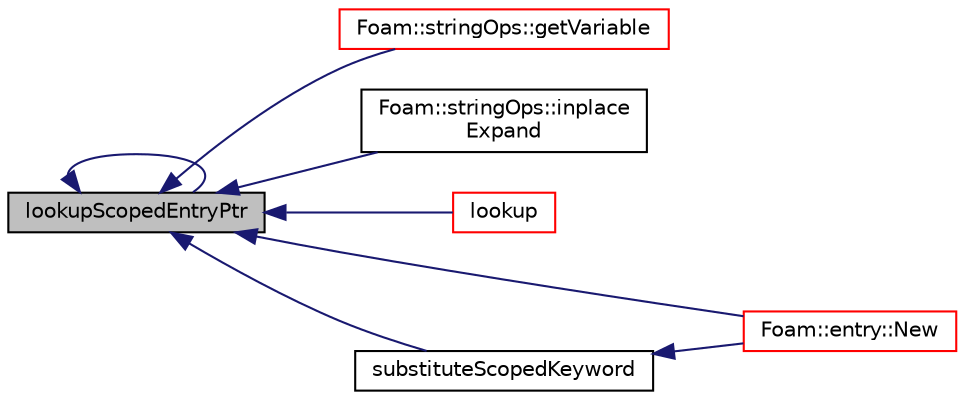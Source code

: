digraph "lookupScopedEntryPtr"
{
  bgcolor="transparent";
  edge [fontname="Helvetica",fontsize="10",labelfontname="Helvetica",labelfontsize="10"];
  node [fontname="Helvetica",fontsize="10",shape=record];
  rankdir="LR";
  Node21697 [label="lookupScopedEntryPtr",height=0.2,width=0.4,color="black", fillcolor="grey75", style="filled", fontcolor="black"];
  Node21697 -> Node21698 [dir="back",color="midnightblue",fontsize="10",style="solid",fontname="Helvetica"];
  Node21698 [label="Foam::stringOps::getVariable",height=0.2,width=0.4,color="red",URL="$a21898.html#a0b683838814d3a93044a72f190d693ed",tooltip="Get dictionary or (optionally) environment variable. "];
  Node21697 -> Node21701 [dir="back",color="midnightblue",fontsize="10",style="solid",fontname="Helvetica"];
  Node21701 [label="Foam::stringOps::inplace\lExpand",height=0.2,width=0.4,color="black",URL="$a21898.html#a26c5056d5b559d872fdd2aeaf16b9097",tooltip="Inplace expand occurences of variables according to the dictionary. "];
  Node21697 -> Node21702 [dir="back",color="midnightblue",fontsize="10",style="solid",fontname="Helvetica"];
  Node21702 [label="lookup",height=0.2,width=0.4,color="red",URL="$a27129.html#a6a0727fa523e48977e27348663def509",tooltip="Find and return an entry data stream. "];
  Node21697 -> Node21697 [dir="back",color="midnightblue",fontsize="10",style="solid",fontname="Helvetica"];
  Node21697 -> Node22601 [dir="back",color="midnightblue",fontsize="10",style="solid",fontname="Helvetica"];
  Node22601 [label="Foam::entry::New",height=0.2,width=0.4,color="red",URL="$a27137.html#a8a226a546ec766d55192e65b55f87715",tooltip="Construct from Istream and insert into dictionary. "];
  Node21697 -> Node22600 [dir="back",color="midnightblue",fontsize="10",style="solid",fontname="Helvetica"];
  Node22600 [label="substituteScopedKeyword",height=0.2,width=0.4,color="black",URL="$a27129.html#a2bc995b506ef1e06d626af0fcc6a7296",tooltip="Substitute the given scoped keyword prepended by &#39;$&#39; with the. "];
  Node22600 -> Node22601 [dir="back",color="midnightblue",fontsize="10",style="solid",fontname="Helvetica"];
}
